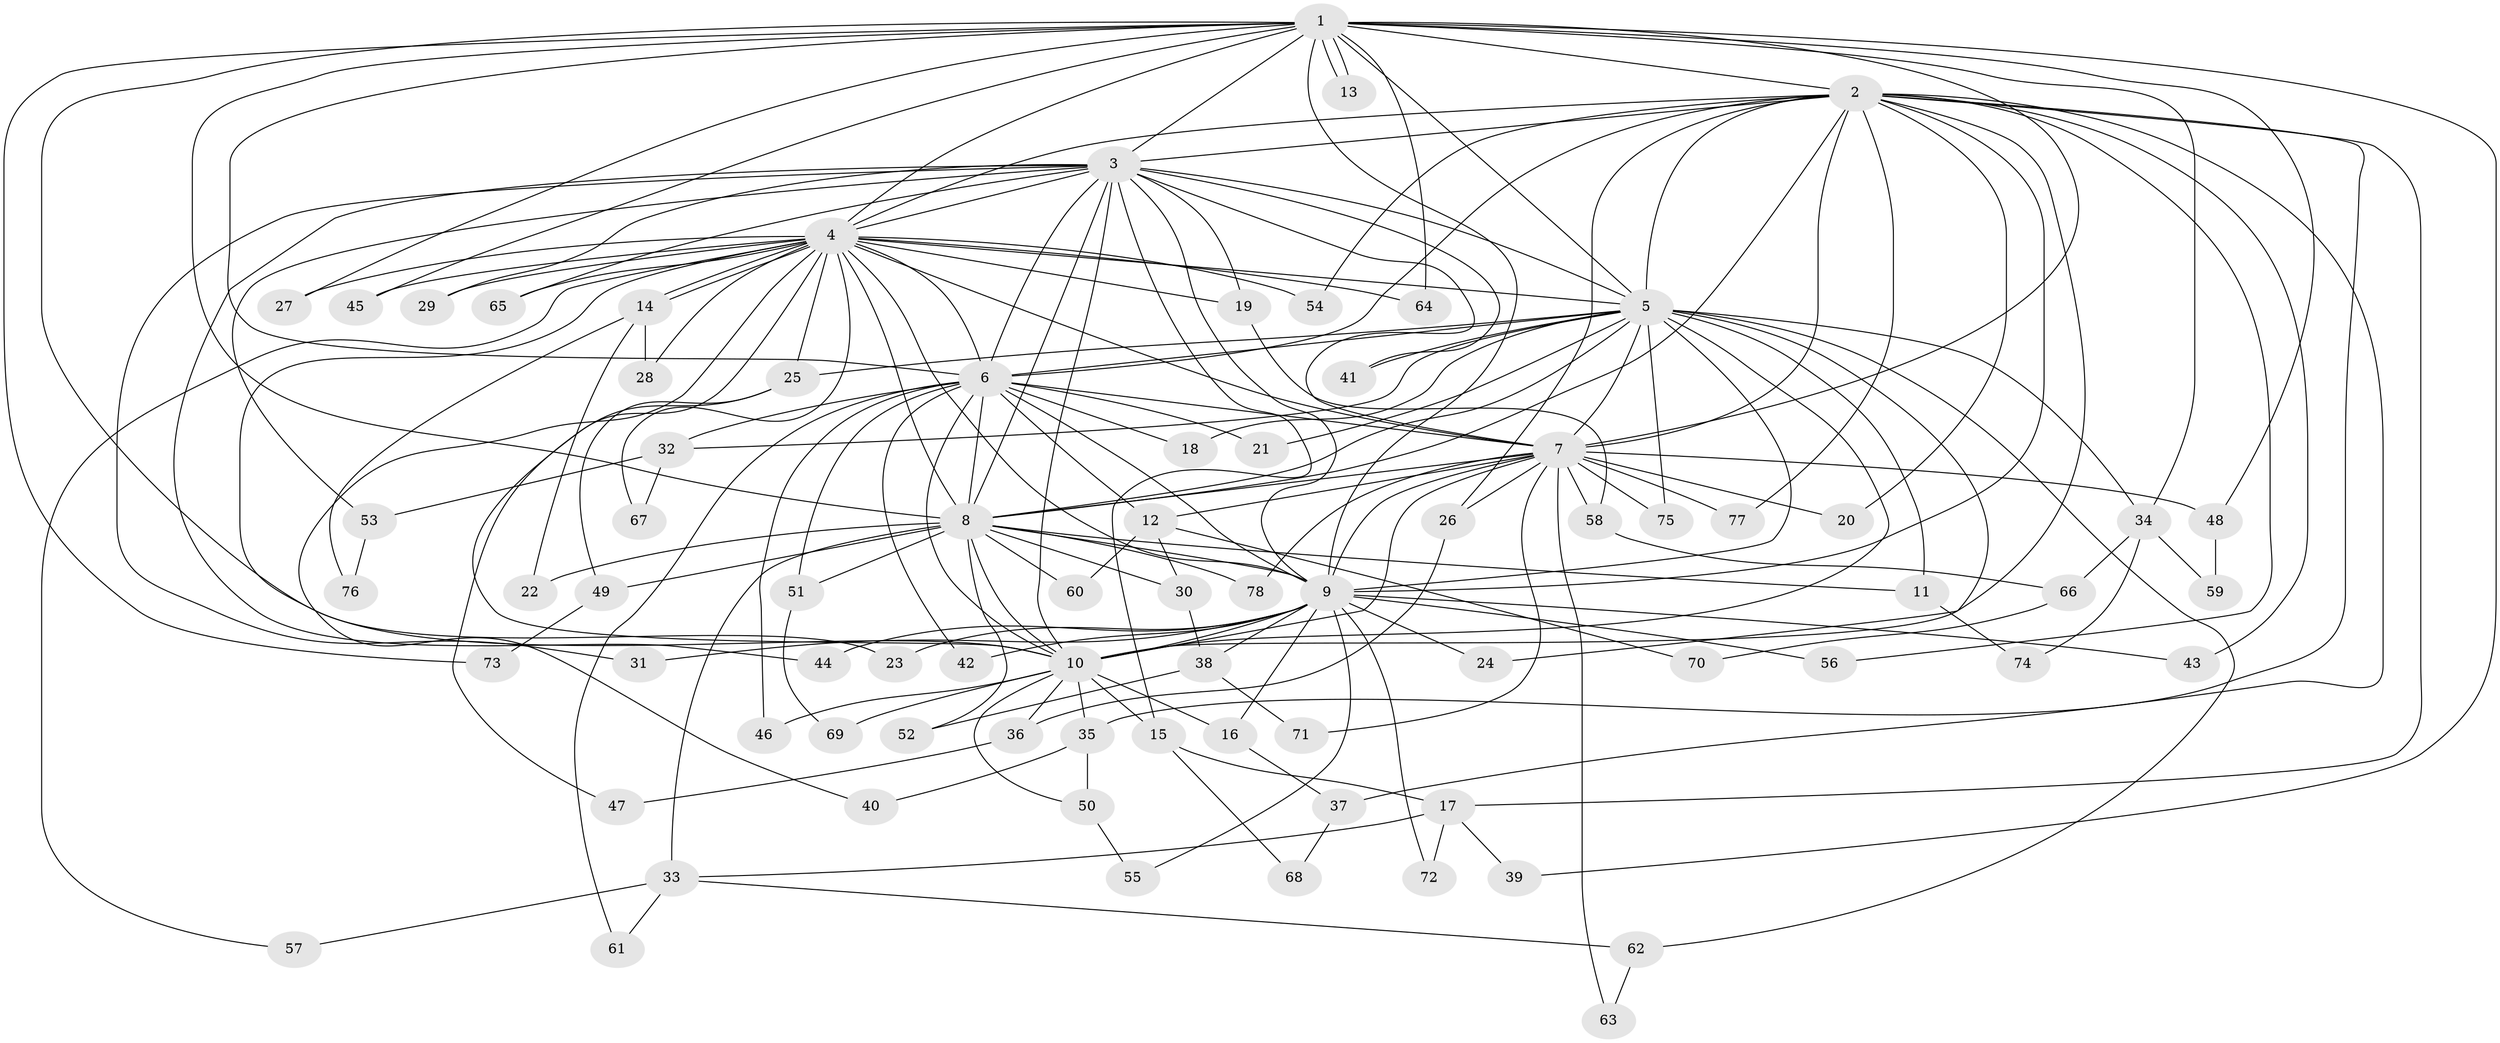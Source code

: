 // coarse degree distribution, {27: 0.017857142857142856, 14: 0.03571428571428571, 15: 0.07142857142857142, 17: 0.017857142857142856, 18: 0.017857142857142856, 3: 0.10714285714285714, 5: 0.05357142857142857, 2: 0.48214285714285715, 4: 0.125, 8: 0.017857142857142856, 1: 0.05357142857142857}
// Generated by graph-tools (version 1.1) at 2025/51/02/27/25 19:51:43]
// undirected, 78 vertices, 181 edges
graph export_dot {
graph [start="1"]
  node [color=gray90,style=filled];
  1;
  2;
  3;
  4;
  5;
  6;
  7;
  8;
  9;
  10;
  11;
  12;
  13;
  14;
  15;
  16;
  17;
  18;
  19;
  20;
  21;
  22;
  23;
  24;
  25;
  26;
  27;
  28;
  29;
  30;
  31;
  32;
  33;
  34;
  35;
  36;
  37;
  38;
  39;
  40;
  41;
  42;
  43;
  44;
  45;
  46;
  47;
  48;
  49;
  50;
  51;
  52;
  53;
  54;
  55;
  56;
  57;
  58;
  59;
  60;
  61;
  62;
  63;
  64;
  65;
  66;
  67;
  68;
  69;
  70;
  71;
  72;
  73;
  74;
  75;
  76;
  77;
  78;
  1 -- 2;
  1 -- 3;
  1 -- 4;
  1 -- 5;
  1 -- 6;
  1 -- 7;
  1 -- 8;
  1 -- 9;
  1 -- 10;
  1 -- 13;
  1 -- 13;
  1 -- 27;
  1 -- 34;
  1 -- 39;
  1 -- 45;
  1 -- 48;
  1 -- 64;
  1 -- 73;
  2 -- 3;
  2 -- 4;
  2 -- 5;
  2 -- 6;
  2 -- 7;
  2 -- 8;
  2 -- 9;
  2 -- 10;
  2 -- 17;
  2 -- 20;
  2 -- 26;
  2 -- 35;
  2 -- 37;
  2 -- 43;
  2 -- 54;
  2 -- 56;
  2 -- 77;
  3 -- 4;
  3 -- 5;
  3 -- 6;
  3 -- 7;
  3 -- 8;
  3 -- 9;
  3 -- 10;
  3 -- 15;
  3 -- 19;
  3 -- 29;
  3 -- 31;
  3 -- 41;
  3 -- 44;
  3 -- 53;
  3 -- 65;
  4 -- 5;
  4 -- 6;
  4 -- 7;
  4 -- 8;
  4 -- 9;
  4 -- 10;
  4 -- 14;
  4 -- 14;
  4 -- 19;
  4 -- 23;
  4 -- 25;
  4 -- 27;
  4 -- 28;
  4 -- 29;
  4 -- 40;
  4 -- 45;
  4 -- 54;
  4 -- 57;
  4 -- 64;
  4 -- 65;
  4 -- 67;
  5 -- 6;
  5 -- 7;
  5 -- 8;
  5 -- 9;
  5 -- 10;
  5 -- 11;
  5 -- 18;
  5 -- 21;
  5 -- 24;
  5 -- 25;
  5 -- 32;
  5 -- 34;
  5 -- 41;
  5 -- 62;
  5 -- 75;
  6 -- 7;
  6 -- 8;
  6 -- 9;
  6 -- 10;
  6 -- 12;
  6 -- 18;
  6 -- 21;
  6 -- 32;
  6 -- 42;
  6 -- 46;
  6 -- 51;
  6 -- 61;
  7 -- 8;
  7 -- 9;
  7 -- 10;
  7 -- 12;
  7 -- 20;
  7 -- 26;
  7 -- 48;
  7 -- 58;
  7 -- 63;
  7 -- 71;
  7 -- 75;
  7 -- 77;
  7 -- 78;
  8 -- 9;
  8 -- 10;
  8 -- 11;
  8 -- 22;
  8 -- 30;
  8 -- 33;
  8 -- 49;
  8 -- 51;
  8 -- 52;
  8 -- 60;
  8 -- 78;
  9 -- 10;
  9 -- 16;
  9 -- 23;
  9 -- 24;
  9 -- 31;
  9 -- 38;
  9 -- 42;
  9 -- 43;
  9 -- 44;
  9 -- 55;
  9 -- 56;
  9 -- 72;
  10 -- 15;
  10 -- 16;
  10 -- 35;
  10 -- 36;
  10 -- 46;
  10 -- 50;
  10 -- 69;
  11 -- 74;
  12 -- 30;
  12 -- 60;
  12 -- 70;
  14 -- 22;
  14 -- 28;
  14 -- 76;
  15 -- 17;
  15 -- 68;
  16 -- 37;
  17 -- 33;
  17 -- 39;
  17 -- 72;
  19 -- 58;
  25 -- 47;
  25 -- 49;
  26 -- 36;
  30 -- 38;
  32 -- 53;
  32 -- 67;
  33 -- 57;
  33 -- 61;
  33 -- 62;
  34 -- 59;
  34 -- 66;
  34 -- 74;
  35 -- 40;
  35 -- 50;
  36 -- 47;
  37 -- 68;
  38 -- 52;
  38 -- 71;
  48 -- 59;
  49 -- 73;
  50 -- 55;
  51 -- 69;
  53 -- 76;
  58 -- 66;
  62 -- 63;
  66 -- 70;
}
